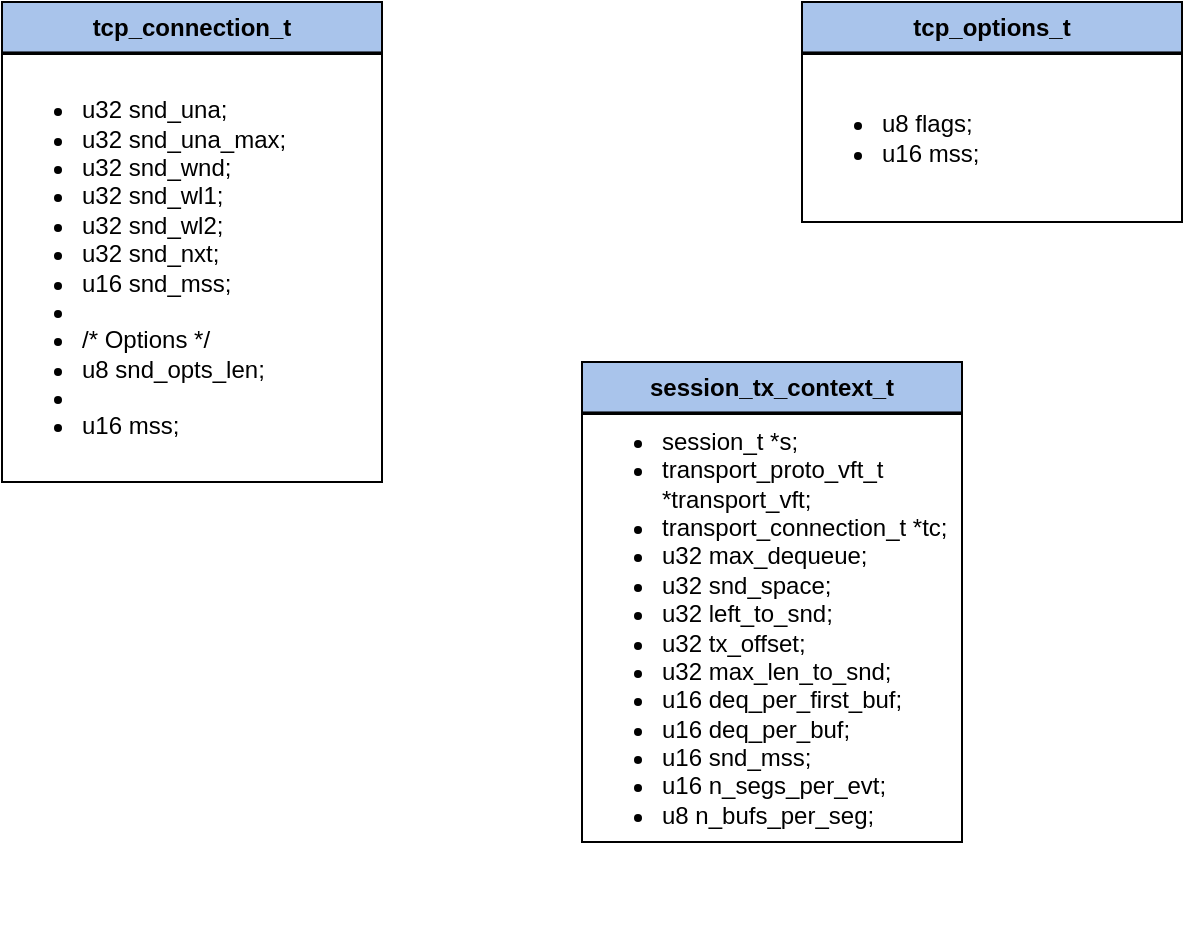 <mxfile version="10.8.2" type="device"><diagram id="sNmIuUb2v7Z1tFvuUqDn" name="Data Structures"><mxGraphModel dx="754" dy="518" grid="1" gridSize="10" guides="1" tooltips="1" connect="1" arrows="1" fold="1" page="1" pageScale="1" pageWidth="850" pageHeight="1100" math="0" shadow="0"><root><mxCell id="0"/><mxCell id="1" parent="0"/><mxCell id="MLs8Vj4tm4jYr_eI1oLm-1" value="" style="group" vertex="1" connectable="0" parent="1"><mxGeometry x="80" y="120" width="190" height="290" as="geometry"/></mxCell><mxCell id="MLs8Vj4tm4jYr_eI1oLm-2" value="&lt;ul&gt;&lt;li&gt;&lt;span&gt;u32 snd_una;&lt;/span&gt;&lt;br&gt;&lt;/li&gt;&lt;li&gt;&lt;span&gt;u32 snd_una_max;&lt;br&gt;&lt;/span&gt;&lt;/li&gt;&lt;li&gt;&lt;span&gt;u32 snd_wnd;&lt;br&gt;&lt;/span&gt;&lt;/li&gt;&lt;li&gt;&lt;span&gt;u32 snd_wl1;&lt;br&gt;&lt;/span&gt;&lt;/li&gt;&lt;li&gt;&lt;span&gt;u32 snd_wl2;&lt;br&gt;&lt;/span&gt;&lt;/li&gt;&lt;li&gt;&lt;span&gt;u32 snd_nxt;&lt;br&gt;&lt;/span&gt;&lt;/li&gt;&lt;li&gt;&lt;span&gt;u16 snd_mss;&lt;br&gt;&lt;/span&gt;&lt;/li&gt;&lt;li&gt;&lt;span&gt;&lt;br&gt;&lt;/span&gt;&lt;/li&gt;&lt;li&gt;&lt;span&gt;/* Options */&lt;/span&gt;&lt;/li&gt;&lt;li&gt;&lt;span&gt;u8 snd_opts_len;&lt;br&gt;&lt;/span&gt;&lt;/li&gt;&lt;li&gt;&lt;span&gt;&lt;br&gt;&lt;/span&gt;&lt;/li&gt;&lt;li&gt;&lt;span&gt;u16 mss;&lt;/span&gt;&lt;/li&gt;&lt;/ul&gt;" style="rounded=0;whiteSpace=wrap;html=1;spacingTop=0;spacing=0;verticalAlign=middle;align=left;" vertex="1" parent="MLs8Vj4tm4jYr_eI1oLm-1"><mxGeometry y="26" width="190" height="214" as="geometry"/></mxCell><mxCell id="MLs8Vj4tm4jYr_eI1oLm-3" value="&lt;div style=&quot;text-align: left&quot;&gt;&lt;b&gt;tcp_connection_t&lt;/b&gt;&lt;br&gt;&lt;/div&gt;" style="rounded=0;whiteSpace=wrap;html=1;labelBackgroundColor=none;fillColor=#A9C4EB;" vertex="1" parent="MLs8Vj4tm4jYr_eI1oLm-1"><mxGeometry width="190" height="25.227" as="geometry"/></mxCell><mxCell id="MLs8Vj4tm4jYr_eI1oLm-4" value="" style="group" vertex="1" connectable="0" parent="1"><mxGeometry x="480" y="120" width="190" height="110" as="geometry"/></mxCell><mxCell id="MLs8Vj4tm4jYr_eI1oLm-5" value="&lt;ul&gt;&lt;li&gt;u8 flags;&lt;br&gt;&lt;/li&gt;&lt;li&gt;u16 mss;&lt;/li&gt;&lt;/ul&gt;" style="rounded=0;whiteSpace=wrap;html=1;spacingTop=0;spacing=0;verticalAlign=middle;align=left;" vertex="1" parent="MLs8Vj4tm4jYr_eI1oLm-4"><mxGeometry y="26" width="190" height="84" as="geometry"/></mxCell><mxCell id="MLs8Vj4tm4jYr_eI1oLm-6" value="&lt;div style=&quot;text-align: left&quot;&gt;&lt;b&gt;tcp_options_t&lt;/b&gt;&lt;br&gt;&lt;/div&gt;" style="rounded=0;whiteSpace=wrap;html=1;labelBackgroundColor=none;fillColor=#A9C4EB;" vertex="1" parent="MLs8Vj4tm4jYr_eI1oLm-4"><mxGeometry width="190" height="25.227" as="geometry"/></mxCell><mxCell id="MLs8Vj4tm4jYr_eI1oLm-7" value="" style="group" vertex="1" connectable="0" parent="1"><mxGeometry x="370" y="300" width="190" height="290" as="geometry"/></mxCell><mxCell id="MLs8Vj4tm4jYr_eI1oLm-8" value="&lt;ul&gt;&lt;li&gt;session_t *s;&lt;br&gt;&lt;/li&gt;&lt;li&gt;transport_proto_vft_t *transport_vft;&lt;/li&gt;&lt;li&gt;transport_connection_t *tc;&lt;br&gt;&lt;/li&gt;&lt;li&gt;u32 max_dequeue;&lt;br&gt;&lt;/li&gt;&lt;li&gt;u32 snd_space;&lt;br&gt;&lt;/li&gt;&lt;li&gt;u32 left_to_snd;&lt;br&gt;&lt;/li&gt;&lt;li&gt;u32 tx_offset;&lt;br&gt;&lt;/li&gt;&lt;li&gt;u32 max_len_to_snd;&lt;br&gt;&lt;/li&gt;&lt;li&gt;u16 deq_per_first_buf;&lt;br&gt;&lt;/li&gt;&lt;li&gt;u16 deq_per_buf;&lt;br&gt;&lt;/li&gt;&lt;li&gt;u16 snd_mss;&lt;br&gt;&lt;/li&gt;&lt;li&gt;u16 n_segs_per_evt;&lt;br&gt;&lt;/li&gt;&lt;li&gt;u8 n_bufs_per_seg;&lt;br&gt;&lt;/li&gt;&lt;/ul&gt;" style="rounded=0;whiteSpace=wrap;html=1;spacingTop=0;spacing=0;verticalAlign=middle;align=left;" vertex="1" parent="MLs8Vj4tm4jYr_eI1oLm-7"><mxGeometry y="26" width="190" height="214" as="geometry"/></mxCell><mxCell id="MLs8Vj4tm4jYr_eI1oLm-9" value="&lt;div style=&quot;text-align: left&quot;&gt;&lt;b&gt;session_tx_context_t&lt;/b&gt;&lt;br&gt;&lt;/div&gt;" style="rounded=0;whiteSpace=wrap;html=1;labelBackgroundColor=none;fillColor=#A9C4EB;" vertex="1" parent="MLs8Vj4tm4jYr_eI1oLm-7"><mxGeometry width="190" height="25.227" as="geometry"/></mxCell></root></mxGraphModel></diagram><diagram id="cFevfFht1gNlQ_jRJbqB" name="第 2 页"><mxGraphModel dx="628" dy="432" grid="1" gridSize="10" guides="1" tooltips="1" connect="1" arrows="1" fold="1" page="1" pageScale="1" pageWidth="850" pageHeight="1100" math="0" shadow="0"><root><mxCell id="hzbiHE4DCV4Tg3OTG6Ge-0"/><mxCell id="hzbiHE4DCV4Tg3OTG6Ge-1" parent="hzbiHE4DCV4Tg3OTG6Ge-0"/><mxCell id="hzbiHE4DCV4Tg3OTG6Ge-16" style="edgeStyle=orthogonalEdgeStyle;rounded=0;orthogonalLoop=1;jettySize=auto;html=1;exitX=0.5;exitY=0;exitDx=0;exitDy=0;entryX=0.5;entryY=1;entryDx=0;entryDy=0;" edge="1" parent="hzbiHE4DCV4Tg3OTG6Ge-1" source="hzbiHE4DCV4Tg3OTG6Ge-2" target="hzbiHE4DCV4Tg3OTG6Ge-15"><mxGeometry relative="1" as="geometry"/></mxCell><mxCell id="hzbiHE4DCV4Tg3OTG6Ge-2" value="ctx-&amp;gt;snd_space" style="rounded=1;whiteSpace=wrap;html=1;" vertex="1" parent="hzbiHE4DCV4Tg3OTG6Ge-1"><mxGeometry x="400" y="519" width="200" height="40" as="geometry"/></mxCell><mxCell id="hzbiHE4DCV4Tg3OTG6Ge-3" value="ctx-&amp;gt;max_dequeue" style="rounded=1;whiteSpace=wrap;html=1;" vertex="1" parent="hzbiHE4DCV4Tg3OTG6Ge-1"><mxGeometry x="150" y="520" width="200" height="40" as="geometry"/></mxCell><mxCell id="hzbiHE4DCV4Tg3OTG6Ge-8" style="edgeStyle=orthogonalEdgeStyle;rounded=0;orthogonalLoop=1;jettySize=auto;html=1;exitX=0.25;exitY=0;exitDx=0;exitDy=0;entryX=0.5;entryY=1;entryDx=0;entryDy=0;" edge="1" parent="hzbiHE4DCV4Tg3OTG6Ge-1" source="hzbiHE4DCV4Tg3OTG6Ge-5" target="hzbiHE4DCV4Tg3OTG6Ge-3"><mxGeometry relative="1" as="geometry"/></mxCell><mxCell id="hzbiHE4DCV4Tg3OTG6Ge-9" style="edgeStyle=orthogonalEdgeStyle;rounded=0;orthogonalLoop=1;jettySize=auto;html=1;exitX=0.75;exitY=0;exitDx=0;exitDy=0;entryX=0.5;entryY=1;entryDx=0;entryDy=0;" edge="1" parent="hzbiHE4DCV4Tg3OTG6Ge-1" source="hzbiHE4DCV4Tg3OTG6Ge-5" target="hzbiHE4DCV4Tg3OTG6Ge-2"><mxGeometry relative="1" as="geometry"/></mxCell><mxCell id="hzbiHE4DCV4Tg3OTG6Ge-5" value="ctx-&amp;gt;max_len_to_snd" style="rounded=1;whiteSpace=wrap;html=1;" vertex="1" parent="hzbiHE4DCV4Tg3OTG6Ge-1"><mxGeometry x="270" y="680" width="200" height="40" as="geometry"/></mxCell><mxCell id="hzbiHE4DCV4Tg3OTG6Ge-10" style="edgeStyle=orthogonalEdgeStyle;rounded=0;orthogonalLoop=1;jettySize=auto;html=1;exitX=0.5;exitY=0;exitDx=0;exitDy=0;entryX=0.5;entryY=1;entryDx=0;entryDy=0;" edge="1" parent="hzbiHE4DCV4Tg3OTG6Ge-1" source="hzbiHE4DCV4Tg3OTG6Ge-6" target="hzbiHE4DCV4Tg3OTG6Ge-5"><mxGeometry relative="1" as="geometry"/></mxCell><mxCell id="hzbiHE4DCV4Tg3OTG6Ge-12" style="edgeStyle=orthogonalEdgeStyle;rounded=0;orthogonalLoop=1;jettySize=auto;html=1;exitX=1;exitY=0.5;exitDx=0;exitDy=0;entryX=0.75;entryY=1;entryDx=0;entryDy=0;" edge="1" parent="hzbiHE4DCV4Tg3OTG6Ge-1" source="hzbiHE4DCV4Tg3OTG6Ge-6" target="hzbiHE4DCV4Tg3OTG6Ge-11"><mxGeometry relative="1" as="geometry"/></mxCell><mxCell id="hzbiHE4DCV4Tg3OTG6Ge-6" value="ctx-&amp;gt;n_segs_per_evt" style="rounded=1;whiteSpace=wrap;html=1;" vertex="1" parent="hzbiHE4DCV4Tg3OTG6Ge-1"><mxGeometry x="270" y="760" width="200" height="40" as="geometry"/></mxCell><mxCell id="hzbiHE4DCV4Tg3OTG6Ge-11" value="ctx-&amp;gt;snd_mss" style="rounded=1;whiteSpace=wrap;html=1;" vertex="1" parent="hzbiHE4DCV4Tg3OTG6Ge-1"><mxGeometry x="590" y="680" width="200" height="40" as="geometry"/></mxCell><mxCell id="hzbiHE4DCV4Tg3OTG6Ge-13" style="edgeStyle=orthogonalEdgeStyle;rounded=0;orthogonalLoop=1;jettySize=auto;html=1;exitX=0.5;exitY=0;exitDx=0;exitDy=0;" edge="1" parent="hzbiHE4DCV4Tg3OTG6Ge-1"><mxGeometry relative="1" as="geometry"><mxPoint x="29.5" y="490" as="sourcePoint"/><mxPoint x="70" y="490" as="targetPoint"/></mxGeometry></mxCell><mxCell id="hzbiHE4DCV4Tg3OTG6Ge-14" value="Dependency" style="text;html=1;resizable=0;points=[];autosize=1;align=left;verticalAlign=top;spacingTop=-4;" vertex="1" parent="hzbiHE4DCV4Tg3OTG6Ge-1"><mxGeometry x="10" y="499" width="80" height="20" as="geometry"/></mxCell><mxCell id="hzbiHE4DCV4Tg3OTG6Ge-19" style="edgeStyle=orthogonalEdgeStyle;rounded=0;orthogonalLoop=1;jettySize=auto;html=1;exitX=0.5;exitY=0;exitDx=0;exitDy=0;entryX=0.5;entryY=1;entryDx=0;entryDy=0;" edge="1" parent="hzbiHE4DCV4Tg3OTG6Ge-1" source="hzbiHE4DCV4Tg3OTG6Ge-15" target="hzbiHE4DCV4Tg3OTG6Ge-17"><mxGeometry relative="1" as="geometry"/></mxCell><mxCell id="hzbiHE4DCV4Tg3OTG6Ge-23" style="edgeStyle=orthogonalEdgeStyle;rounded=0;orthogonalLoop=1;jettySize=auto;html=1;exitX=0;exitY=0.5;exitDx=0;exitDy=0;entryX=0.5;entryY=1;entryDx=0;entryDy=0;" edge="1" parent="hzbiHE4DCV4Tg3OTG6Ge-1" source="hzbiHE4DCV4Tg3OTG6Ge-15" target="hzbiHE4DCV4Tg3OTG6Ge-20"><mxGeometry relative="1" as="geometry"/></mxCell><mxCell id="hzbiHE4DCV4Tg3OTG6Ge-25" style="edgeStyle=orthogonalEdgeStyle;rounded=0;orthogonalLoop=1;jettySize=auto;html=1;exitX=0.75;exitY=0;exitDx=0;exitDy=0;entryX=0.5;entryY=1;entryDx=0;entryDy=0;" edge="1" parent="hzbiHE4DCV4Tg3OTG6Ge-1" source="hzbiHE4DCV4Tg3OTG6Ge-15" target="hzbiHE4DCV4Tg3OTG6Ge-21"><mxGeometry relative="1" as="geometry"/></mxCell><mxCell id="hzbiHE4DCV4Tg3OTG6Ge-26" style="edgeStyle=orthogonalEdgeStyle;rounded=0;orthogonalLoop=1;jettySize=auto;html=1;exitX=1;exitY=0.5;exitDx=0;exitDy=0;entryX=0.5;entryY=1;entryDx=0;entryDy=0;" edge="1" parent="hzbiHE4DCV4Tg3OTG6Ge-1" source="hzbiHE4DCV4Tg3OTG6Ge-15" target="hzbiHE4DCV4Tg3OTG6Ge-22"><mxGeometry relative="1" as="geometry"/></mxCell><mxCell id="hzbiHE4DCV4Tg3OTG6Ge-30" style="edgeStyle=orthogonalEdgeStyle;rounded=0;orthogonalLoop=1;jettySize=auto;html=1;exitX=0.25;exitY=0;exitDx=0;exitDy=0;entryX=0.5;entryY=1;entryDx=0;entryDy=0;" edge="1" parent="hzbiHE4DCV4Tg3OTG6Ge-1" source="hzbiHE4DCV4Tg3OTG6Ge-17" target="hzbiHE4DCV4Tg3OTG6Ge-29"><mxGeometry relative="1" as="geometry"/></mxCell><mxCell id="hzbiHE4DCV4Tg3OTG6Ge-32" style="edgeStyle=orthogonalEdgeStyle;rounded=0;orthogonalLoop=1;jettySize=auto;html=1;exitX=0.75;exitY=0;exitDx=0;exitDy=0;entryX=0.25;entryY=1;entryDx=0;entryDy=0;" edge="1" parent="hzbiHE4DCV4Tg3OTG6Ge-1" source="hzbiHE4DCV4Tg3OTG6Ge-17" target="hzbiHE4DCV4Tg3OTG6Ge-31"><mxGeometry relative="1" as="geometry"/></mxCell><mxCell id="hzbiHE4DCV4Tg3OTG6Ge-17" value="tcp_snd_space_inline (tc)" style="rounded=1;whiteSpace=wrap;html=1;" vertex="1" parent="hzbiHE4DCV4Tg3OTG6Ge-1"><mxGeometry x="320" y="361" width="200" height="40" as="geometry"/></mxCell><mxCell id="hzbiHE4DCV4Tg3OTG6Ge-20" value="tc-&amp;gt;snd_wnd" style="rounded=1;whiteSpace=wrap;html=1;" vertex="1" parent="hzbiHE4DCV4Tg3OTG6Ge-1"><mxGeometry x="200" y="361" width="80" height="39" as="geometry"/></mxCell><mxCell id="hzbiHE4DCV4Tg3OTG6Ge-21" value="tc-&amp;gt;snd_nxt" style="rounded=1;whiteSpace=wrap;html=1;" vertex="1" parent="hzbiHE4DCV4Tg3OTG6Ge-1"><mxGeometry x="560" y="362" width="80" height="39" as="geometry"/></mxCell><mxCell id="hzbiHE4DCV4Tg3OTG6Ge-22" value="tc-&amp;gt;snd_una" style="rounded=1;whiteSpace=wrap;html=1;" vertex="1" parent="hzbiHE4DCV4Tg3OTG6Ge-1"><mxGeometry x="680" y="362" width="80" height="39" as="geometry"/></mxCell><mxCell id="hzbiHE4DCV4Tg3OTG6Ge-28" value="" style="group" vertex="1" connectable="0" parent="hzbiHE4DCV4Tg3OTG6Ge-1"><mxGeometry x="245" y="410" width="355" height="70" as="geometry"/></mxCell><mxCell id="hzbiHE4DCV4Tg3OTG6Ge-15" value="tcp_session_send_space" style="rounded=1;whiteSpace=wrap;html=1;" vertex="1" parent="hzbiHE4DCV4Tg3OTG6Ge-28"><mxGeometry x="155" y="30" width="200" height="40" as="geometry"/></mxCell><mxCell id="hzbiHE4DCV4Tg3OTG6Ge-27" value="&lt;div style=&quot;text-align: left&quot;&gt;send space大小主要受制于&lt;/div&gt;&lt;span&gt;tcp_snd_space_inline (tc)返回的结果。&lt;/span&gt;" style="html=1;whiteSpace=wrap;comic=1;strokeWidth=2;fontFamily=Comic Sans MS;fontStyle=1;strokeColor=#FFD966;dashed=1;" vertex="1" parent="hzbiHE4DCV4Tg3OTG6Ge-28"><mxGeometry width="170" height="45" as="geometry"/></mxCell><mxCell id="hzbiHE4DCV4Tg3OTG6Ge-29" value="tcp_round_snd_space" style="rounded=1;whiteSpace=wrap;html=1;" vertex="1" parent="hzbiHE4DCV4Tg3OTG6Ge-1"><mxGeometry x="250" y="280" width="200" height="40" as="geometry"/></mxCell><mxCell id="hzbiHE4DCV4Tg3OTG6Ge-34" style="edgeStyle=orthogonalEdgeStyle;rounded=0;orthogonalLoop=1;jettySize=auto;html=1;exitX=0.25;exitY=0;exitDx=0;exitDy=0;entryX=0.5;entryY=1;entryDx=0;entryDy=0;" edge="1" parent="hzbiHE4DCV4Tg3OTG6Ge-1" source="hzbiHE4DCV4Tg3OTG6Ge-35" target="hzbiHE4DCV4Tg3OTG6Ge-33"><mxGeometry relative="1" as="geometry"/></mxCell><mxCell id="hzbiHE4DCV4Tg3OTG6Ge-39" style="edgeStyle=orthogonalEdgeStyle;rounded=0;orthogonalLoop=1;jettySize=auto;html=1;exitX=0.5;exitY=0;exitDx=0;exitDy=0;entryX=0.5;entryY=1;entryDx=0;entryDy=0;" edge="1" parent="hzbiHE4DCV4Tg3OTG6Ge-1" source="hzbiHE4DCV4Tg3OTG6Ge-31" target="hzbiHE4DCV4Tg3OTG6Ge-35"><mxGeometry relative="1" as="geometry"/></mxCell><mxCell id="hzbiHE4DCV4Tg3OTG6Ge-31" value="tcp_available_output_snd_space" style="rounded=1;whiteSpace=wrap;html=1;" vertex="1" parent="hzbiHE4DCV4Tg3OTG6Ge-1"><mxGeometry x="520" y="280" width="200" height="40" as="geometry"/></mxCell><mxCell id="hzbiHE4DCV4Tg3OTG6Ge-33" value="tc-&amp;gt;cwnd" style="rounded=1;whiteSpace=wrap;html=1;" vertex="1" parent="hzbiHE4DCV4Tg3OTG6Ge-1"><mxGeometry x="480" y="120" width="110" height="40" as="geometry"/></mxCell><mxCell id="hzbiHE4DCV4Tg3OTG6Ge-37" style="edgeStyle=orthogonalEdgeStyle;rounded=0;orthogonalLoop=1;jettySize=auto;html=1;exitX=0.75;exitY=0;exitDx=0;exitDy=0;entryX=0.5;entryY=1;entryDx=0;entryDy=0;" edge="1" parent="hzbiHE4DCV4Tg3OTG6Ge-1" source="hzbiHE4DCV4Tg3OTG6Ge-35" target="hzbiHE4DCV4Tg3OTG6Ge-36"><mxGeometry relative="1" as="geometry"/></mxCell><mxCell id="hzbiHE4DCV4Tg3OTG6Ge-35" value="tcp_available_snd_wnd" style="rounded=1;whiteSpace=wrap;html=1;" vertex="1" parent="hzbiHE4DCV4Tg3OTG6Ge-1"><mxGeometry x="520" y="209" width="200" height="40" as="geometry"/></mxCell><mxCell id="hzbiHE4DCV4Tg3OTG6Ge-36" value="tc-&amp;gt;snd_wnd" style="rounded=1;whiteSpace=wrap;html=1;" vertex="1" parent="hzbiHE4DCV4Tg3OTG6Ge-1"><mxGeometry x="640" y="120" width="120" height="40" as="geometry"/></mxCell></root></mxGraphModel></diagram></mxfile>